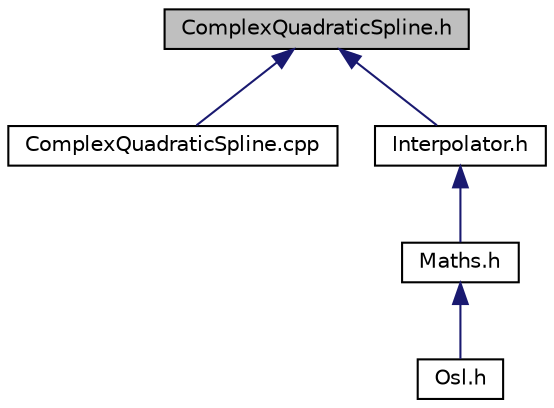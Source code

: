 digraph "ComplexQuadraticSpline.h"
{
 // LATEX_PDF_SIZE
  edge [fontname="Helvetica",fontsize="10",labelfontname="Helvetica",labelfontsize="10"];
  node [fontname="Helvetica",fontsize="10",shape=record];
  Node1 [label="ComplexQuadraticSpline.h",height=0.2,width=0.4,color="black", fillcolor="grey75", style="filled", fontcolor="black",tooltip="Header file of Osl::Maths::Interpolator::ComplexQuadraticSpline class."];
  Node1 -> Node2 [dir="back",color="midnightblue",fontsize="10",style="solid",fontname="Helvetica"];
  Node2 [label="ComplexQuadraticSpline.cpp",height=0.2,width=0.4,color="black", fillcolor="white", style="filled",URL="$ComplexQuadraticSpline_8cpp.html",tooltip="Header file of Osl::Maths::Interpolator::ComplexQuadraticSpline class."];
  Node1 -> Node3 [dir="back",color="midnightblue",fontsize="10",style="solid",fontname="Helvetica"];
  Node3 [label="Interpolator.h",height=0.2,width=0.4,color="black", fillcolor="white", style="filled",URL="$Interpolator_8h.html",tooltip="Header file of Osl::Maths::Interpolator namespace."];
  Node3 -> Node4 [dir="back",color="midnightblue",fontsize="10",style="solid",fontname="Helvetica"];
  Node4 [label="Maths.h",height=0.2,width=0.4,color="black", fillcolor="white", style="filled",URL="$Maths_8h.html",tooltip="Header file of Osl::Maths namespace."];
  Node4 -> Node5 [dir="back",color="midnightblue",fontsize="10",style="solid",fontname="Helvetica"];
  Node5 [label="Osl.h",height=0.2,width=0.4,color="black", fillcolor="white", style="filled",URL="$Osl_8h.html",tooltip="Header file for the Osl library."];
}
